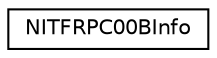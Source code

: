 digraph "Graphical Class Hierarchy"
{
  edge [fontname="Helvetica",fontsize="10",labelfontname="Helvetica",labelfontsize="10"];
  node [fontname="Helvetica",fontsize="10",shape=record];
  rankdir="LR";
  Node1 [label="NITFRPC00BInfo",height=0.2,width=0.4,color="black", fillcolor="white", style="filled",URL="$nitflib_8h.html#structNITFRPC00BInfo"];
}
